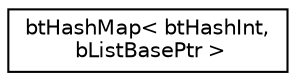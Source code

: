digraph "Graphical Class Hierarchy"
{
  edge [fontname="Helvetica",fontsize="10",labelfontname="Helvetica",labelfontsize="10"];
  node [fontname="Helvetica",fontsize="10",shape=record];
  rankdir="LR";
  Node1 [label="btHashMap\< btHashInt,\l bListBasePtr \>",height=0.2,width=0.4,color="black", fillcolor="white", style="filled",URL="$classbt_hash_map.html"];
}
